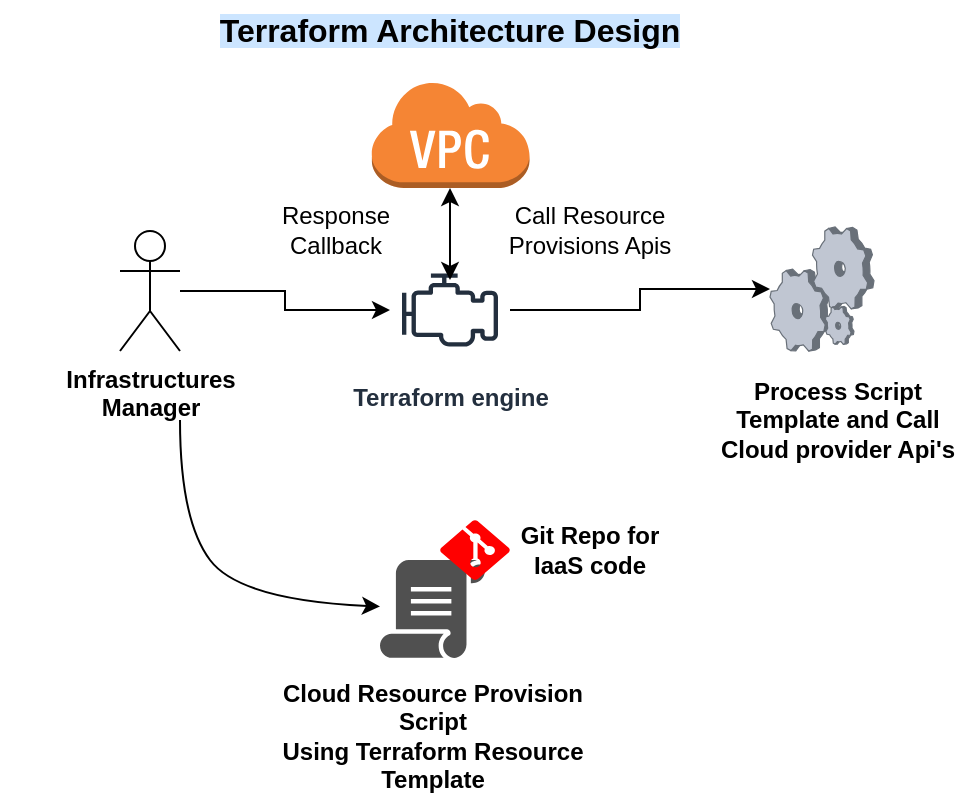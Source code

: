 <mxfile version="16.1.0" type="github">
  <diagram id="iaHtYJtHQmcGieBMvMID" name="Page-1">
    <mxGraphModel dx="1038" dy="547" grid="1" gridSize="10" guides="1" tooltips="1" connect="1" arrows="1" fold="1" page="1" pageScale="1" pageWidth="850" pageHeight="1100" math="0" shadow="0">
      <root>
        <mxCell id="0" />
        <mxCell id="1" parent="0" />
        <mxCell id="49Jwu3y91eQwiNkIEMaA-18" value="" style="group" vertex="1" connectable="0" parent="1">
          <mxGeometry x="150" y="110" width="428" height="355" as="geometry" />
        </mxCell>
        <mxCell id="49Jwu3y91eQwiNkIEMaA-1" value="&lt;b&gt;Infrastructures&lt;br&gt;Manager&lt;/b&gt;" style="shape=umlActor;verticalLabelPosition=bottom;verticalAlign=top;html=1;outlineConnect=0;" vertex="1" parent="49Jwu3y91eQwiNkIEMaA-18">
          <mxGeometry y="75.5" width="30" height="60" as="geometry" />
        </mxCell>
        <mxCell id="49Jwu3y91eQwiNkIEMaA-2" value="" style="sketch=0;pointerEvents=1;shadow=0;dashed=0;html=1;strokeColor=none;fillColor=#505050;labelPosition=center;verticalLabelPosition=bottom;verticalAlign=top;outlineConnect=0;align=center;shape=mxgraph.office.concepts.script;" vertex="1" parent="49Jwu3y91eQwiNkIEMaA-18">
          <mxGeometry x="130" y="240" width="53" height="49" as="geometry" />
        </mxCell>
        <mxCell id="49Jwu3y91eQwiNkIEMaA-4" value="&lt;b&gt;Cloud Resource Provision&lt;br&gt;Script&lt;br&gt;Using Terraform Resource Template&lt;br&gt;&lt;/b&gt;" style="text;html=1;strokeColor=none;fillColor=none;align=center;verticalAlign=middle;whiteSpace=wrap;rounded=0;" vertex="1" parent="49Jwu3y91eQwiNkIEMaA-18">
          <mxGeometry x="78" y="300" width="157" height="55" as="geometry" />
        </mxCell>
        <mxCell id="49Jwu3y91eQwiNkIEMaA-5" value="" style="verticalLabelPosition=bottom;sketch=0;aspect=fixed;html=1;verticalAlign=top;strokeColor=none;align=center;outlineConnect=0;shape=mxgraph.citrix.process;" vertex="1" parent="49Jwu3y91eQwiNkIEMaA-18">
          <mxGeometry x="325" y="73.5" width="52" height="62" as="geometry" />
        </mxCell>
        <mxCell id="49Jwu3y91eQwiNkIEMaA-6" value="&lt;b&gt;Process Script Template and Call Cloud provider Api&#39;s&lt;/b&gt;" style="text;html=1;strokeColor=none;fillColor=none;align=center;verticalAlign=middle;whiteSpace=wrap;rounded=0;" vertex="1" parent="49Jwu3y91eQwiNkIEMaA-18">
          <mxGeometry x="290" y="145" width="138" height="50" as="geometry" />
        </mxCell>
        <mxCell id="49Jwu3y91eQwiNkIEMaA-7" value="" style="verticalLabelPosition=bottom;html=1;verticalAlign=top;align=center;strokeColor=none;fillColor=#FF0000;shape=mxgraph.azure.git_repository;" vertex="1" parent="49Jwu3y91eQwiNkIEMaA-18">
          <mxGeometry x="160" y="220" width="35" height="30" as="geometry" />
        </mxCell>
        <mxCell id="49Jwu3y91eQwiNkIEMaA-8" value="&lt;b&gt;Git Repo for IaaS code&lt;/b&gt;" style="text;html=1;strokeColor=none;fillColor=none;align=center;verticalAlign=middle;whiteSpace=wrap;rounded=0;" vertex="1" parent="49Jwu3y91eQwiNkIEMaA-18">
          <mxGeometry x="190" y="220" width="90" height="30" as="geometry" />
        </mxCell>
        <mxCell id="49Jwu3y91eQwiNkIEMaA-9" value="" style="curved=1;endArrow=classic;html=1;rounded=0;" edge="1" parent="49Jwu3y91eQwiNkIEMaA-18" target="49Jwu3y91eQwiNkIEMaA-2">
          <mxGeometry width="50" height="50" relative="1" as="geometry">
            <mxPoint x="30" y="170" as="sourcePoint" />
            <mxPoint x="80" y="120" as="targetPoint" />
            <Array as="points">
              <mxPoint x="30" y="220" />
              <mxPoint x="60" y="260" />
            </Array>
          </mxGeometry>
        </mxCell>
        <mxCell id="49Jwu3y91eQwiNkIEMaA-13" style="edgeStyle=orthogonalEdgeStyle;rounded=0;orthogonalLoop=1;jettySize=auto;html=1;" edge="1" parent="49Jwu3y91eQwiNkIEMaA-18" source="49Jwu3y91eQwiNkIEMaA-10" target="49Jwu3y91eQwiNkIEMaA-5">
          <mxGeometry relative="1" as="geometry" />
        </mxCell>
        <mxCell id="49Jwu3y91eQwiNkIEMaA-10" value="&lt;b&gt;Terraform engine&lt;/b&gt;" style="sketch=0;outlineConnect=0;fontColor=#232F3E;gradientColor=none;strokeColor=#232F3E;fillColor=#ffffff;dashed=0;verticalLabelPosition=bottom;verticalAlign=top;align=center;html=1;fontSize=12;fontStyle=0;aspect=fixed;shape=mxgraph.aws4.resourceIcon;resIcon=mxgraph.aws4.emr_engine;" vertex="1" parent="49Jwu3y91eQwiNkIEMaA-18">
          <mxGeometry x="135" y="85" width="60" height="60" as="geometry" />
        </mxCell>
        <mxCell id="49Jwu3y91eQwiNkIEMaA-12" style="edgeStyle=orthogonalEdgeStyle;rounded=0;orthogonalLoop=1;jettySize=auto;html=1;" edge="1" parent="49Jwu3y91eQwiNkIEMaA-18" source="49Jwu3y91eQwiNkIEMaA-1" target="49Jwu3y91eQwiNkIEMaA-10">
          <mxGeometry relative="1" as="geometry" />
        </mxCell>
        <mxCell id="49Jwu3y91eQwiNkIEMaA-11" value="" style="outlineConnect=0;dashed=0;verticalLabelPosition=bottom;verticalAlign=top;align=center;html=1;shape=mxgraph.aws3.virtual_private_cloud;fillColor=#F58534;gradientColor=none;" vertex="1" parent="49Jwu3y91eQwiNkIEMaA-18">
          <mxGeometry x="125.25" width="79.5" height="54" as="geometry" />
        </mxCell>
        <mxCell id="49Jwu3y91eQwiNkIEMaA-14" value="" style="endArrow=classic;startArrow=classic;html=1;rounded=0;exitX=0.5;exitY=0.25;exitDx=0;exitDy=0;exitPerimeter=0;" edge="1" parent="49Jwu3y91eQwiNkIEMaA-18" source="49Jwu3y91eQwiNkIEMaA-10" target="49Jwu3y91eQwiNkIEMaA-11">
          <mxGeometry width="50" height="50" relative="1" as="geometry">
            <mxPoint x="160" y="100" as="sourcePoint" />
            <mxPoint x="210" y="50" as="targetPoint" />
          </mxGeometry>
        </mxCell>
        <mxCell id="49Jwu3y91eQwiNkIEMaA-15" value="Call Resource Provisions Apis" style="text;html=1;strokeColor=none;fillColor=none;align=center;verticalAlign=middle;whiteSpace=wrap;rounded=0;" vertex="1" parent="49Jwu3y91eQwiNkIEMaA-18">
          <mxGeometry x="170" y="60" width="130" height="30" as="geometry" />
        </mxCell>
        <mxCell id="49Jwu3y91eQwiNkIEMaA-16" value="Response Callback" style="text;html=1;strokeColor=none;fillColor=none;align=center;verticalAlign=middle;whiteSpace=wrap;rounded=0;" vertex="1" parent="49Jwu3y91eQwiNkIEMaA-18">
          <mxGeometry x="78" y="60" width="60" height="30" as="geometry" />
        </mxCell>
        <mxCell id="49Jwu3y91eQwiNkIEMaA-19" value="&lt;b&gt;&lt;font style=&quot;font-size: 16px ; background-color: rgb(204 , 229 , 255)&quot;&gt;Terraform Architecture Design&lt;/font&gt;&lt;/b&gt;" style="text;html=1;strokeColor=none;fillColor=none;align=center;verticalAlign=middle;whiteSpace=wrap;rounded=0;" vertex="1" parent="1">
          <mxGeometry x="90" y="70" width="450" height="30" as="geometry" />
        </mxCell>
      </root>
    </mxGraphModel>
  </diagram>
</mxfile>
